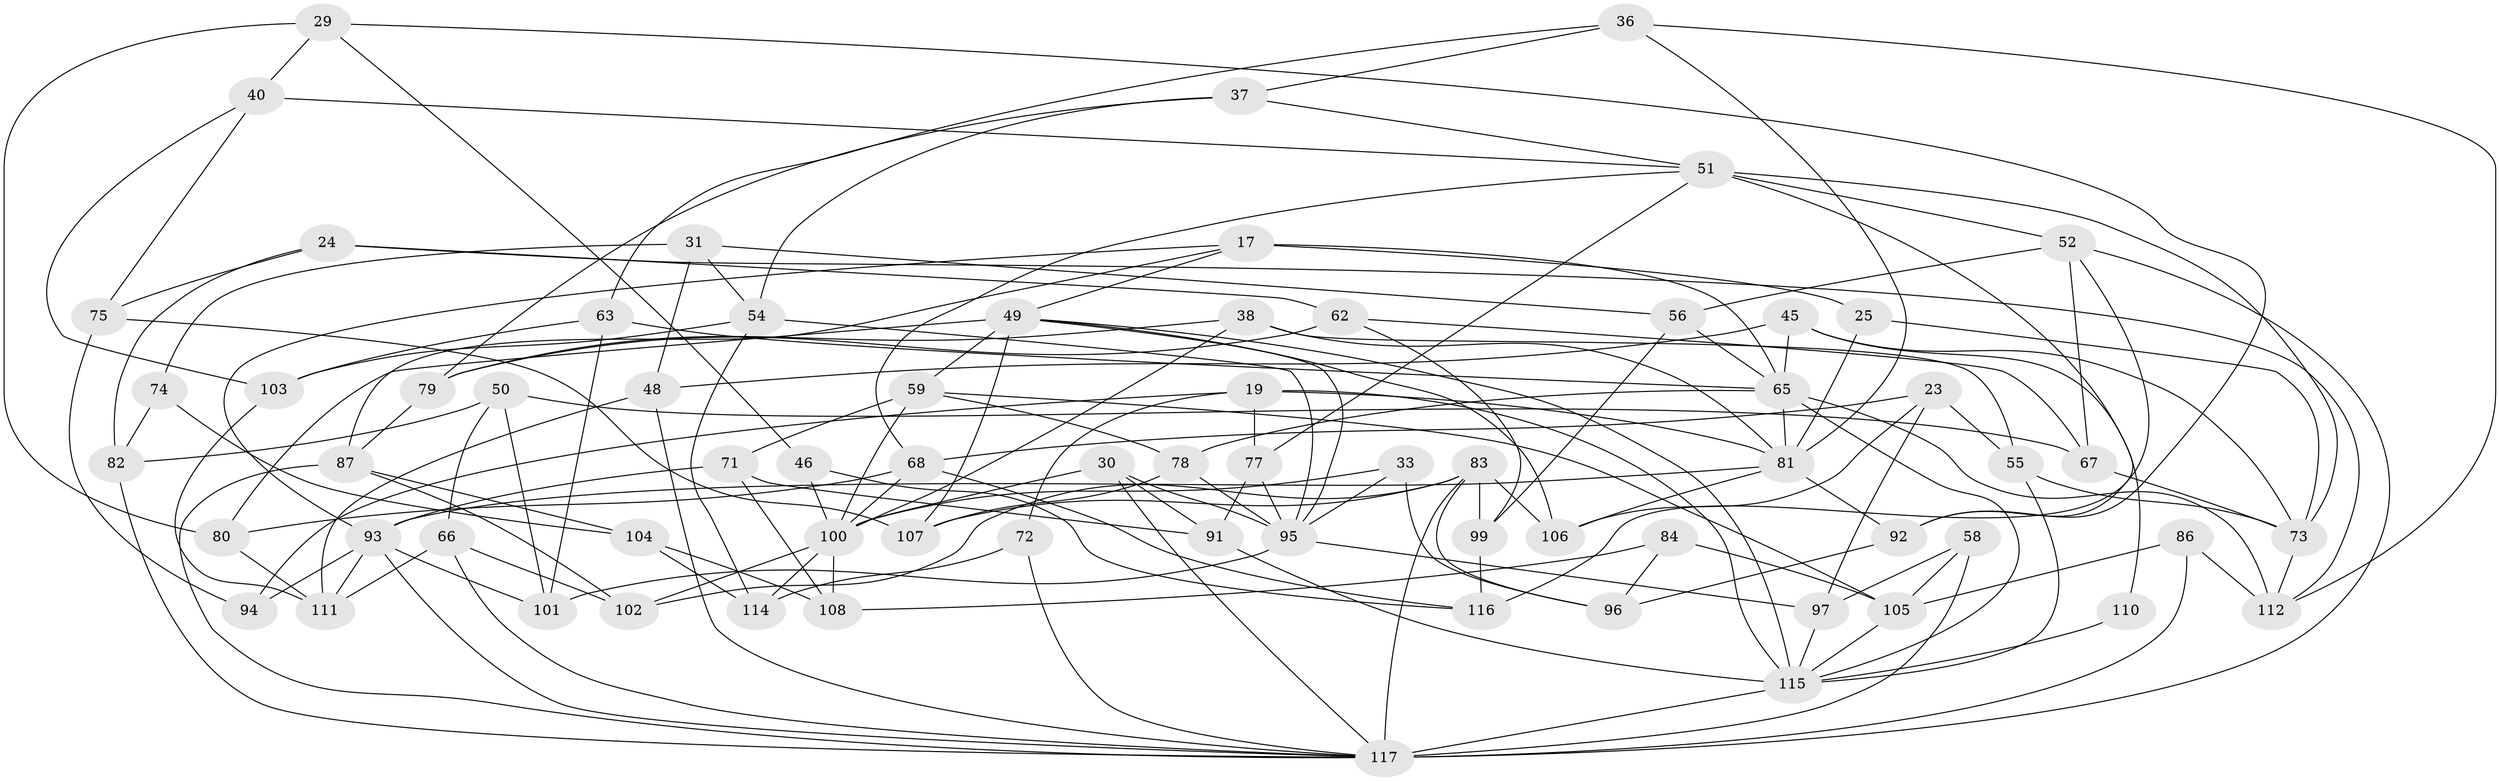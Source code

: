 // original degree distribution, {4: 1.0}
// Generated by graph-tools (version 1.1) at 2025/04/03/04/25 22:04:18]
// undirected, 70 vertices, 161 edges
graph export_dot {
graph [start="1"]
  node [color=gray90,style=filled];
  17 [super="+12"];
  19 [super="+10"];
  23;
  24;
  25;
  29;
  30;
  31;
  33;
  36;
  37;
  38;
  40;
  45;
  46;
  48;
  49 [super="+14+18"];
  50;
  51 [super="+47"];
  52 [super="+34"];
  54 [super="+41"];
  55;
  56;
  58;
  59 [super="+43"];
  62;
  63;
  65 [super="+3+39"];
  66;
  67;
  68 [super="+28"];
  71 [super="+70"];
  72;
  73 [super="+15"];
  74;
  75;
  77;
  78;
  79;
  80 [super="+7"];
  81 [super="+26"];
  82;
  83 [super="+57"];
  84;
  86;
  87 [super="+76"];
  91;
  92;
  93 [super="+88+44"];
  94;
  95 [super="+32"];
  96;
  97;
  99;
  100 [super="+11+16+85"];
  101;
  102;
  103;
  104 [super="+69"];
  105 [super="+35"];
  106;
  107;
  108 [super="+5"];
  110;
  111 [super="+109"];
  112 [super="+53"];
  114 [super="+60"];
  115 [super="+89+113"];
  116;
  117 [super="+61+98"];
  17 -- 25 [weight=2];
  17 -- 87;
  17 -- 65;
  17 -- 49;
  17 -- 93;
  19 -- 72;
  19 -- 77;
  19 -- 94;
  19 -- 115 [weight=2];
  19 -- 81;
  23 -- 55;
  23 -- 106;
  23 -- 97;
  23 -- 68;
  24 -- 75;
  24 -- 82;
  24 -- 62;
  24 -- 112;
  25 -- 73;
  25 -- 81;
  29 -- 80;
  29 -- 92;
  29 -- 46;
  29 -- 40;
  30 -- 95;
  30 -- 91;
  30 -- 100;
  30 -- 117;
  31 -- 56;
  31 -- 74;
  31 -- 54;
  31 -- 48;
  33 -- 96;
  33 -- 95;
  33 -- 100 [weight=2];
  36 -- 112;
  36 -- 37;
  36 -- 63;
  36 -- 81;
  37 -- 79;
  37 -- 54;
  37 -- 51;
  38 -- 55;
  38 -- 79;
  38 -- 100;
  38 -- 81;
  40 -- 103;
  40 -- 51;
  40 -- 75;
  45 -- 48;
  45 -- 110;
  45 -- 65;
  45 -- 73;
  46 -- 116;
  46 -- 100 [weight=2];
  48 -- 111;
  48 -- 117;
  49 -- 115;
  49 -- 106;
  49 -- 107;
  49 -- 80;
  49 -- 59 [weight=2];
  49 -- 95;
  50 -- 67;
  50 -- 101;
  50 -- 66;
  50 -- 82;
  51 -- 73;
  51 -- 68;
  51 -- 52 [weight=2];
  51 -- 92;
  51 -- 77;
  52 -- 116;
  52 -- 56;
  52 -- 67;
  52 -- 117;
  54 -- 114 [weight=2];
  54 -- 103;
  54 -- 95;
  55 -- 73;
  55 -- 115;
  56 -- 99;
  56 -- 65;
  58 -- 117 [weight=2];
  58 -- 97;
  58 -- 105;
  59 -- 105;
  59 -- 100;
  59 -- 78;
  59 -- 71;
  62 -- 67;
  62 -- 99;
  62 -- 79;
  63 -- 103;
  63 -- 101;
  63 -- 65;
  65 -- 78;
  65 -- 81;
  65 -- 112;
  65 -- 115;
  66 -- 102;
  66 -- 111;
  66 -- 117;
  67 -- 73;
  68 -- 116;
  68 -- 80 [weight=2];
  68 -- 100;
  71 -- 108 [weight=2];
  71 -- 91;
  71 -- 93 [weight=2];
  72 -- 114 [weight=2];
  72 -- 117;
  73 -- 112;
  74 -- 104 [weight=2];
  74 -- 82;
  75 -- 107;
  75 -- 94;
  77 -- 91;
  77 -- 95;
  78 -- 107;
  78 -- 95;
  79 -- 87;
  80 -- 111 [weight=2];
  81 -- 92;
  81 -- 106;
  81 -- 93;
  82 -- 117;
  83 -- 96;
  83 -- 99;
  83 -- 117 [weight=3];
  83 -- 102;
  83 -- 106;
  83 -- 107;
  84 -- 96;
  84 -- 105 [weight=2];
  84 -- 108;
  86 -- 112 [weight=2];
  86 -- 105;
  86 -- 117;
  87 -- 104 [weight=2];
  87 -- 102;
  87 -- 117;
  91 -- 115;
  92 -- 96;
  93 -- 101;
  93 -- 94 [weight=2];
  93 -- 111;
  93 -- 117 [weight=2];
  95 -- 101;
  95 -- 97;
  97 -- 115;
  99 -- 116;
  100 -- 102;
  100 -- 108 [weight=2];
  100 -- 114;
  103 -- 111;
  104 -- 114;
  104 -- 108;
  105 -- 115;
  110 -- 115 [weight=3];
  115 -- 117 [weight=3];
}
